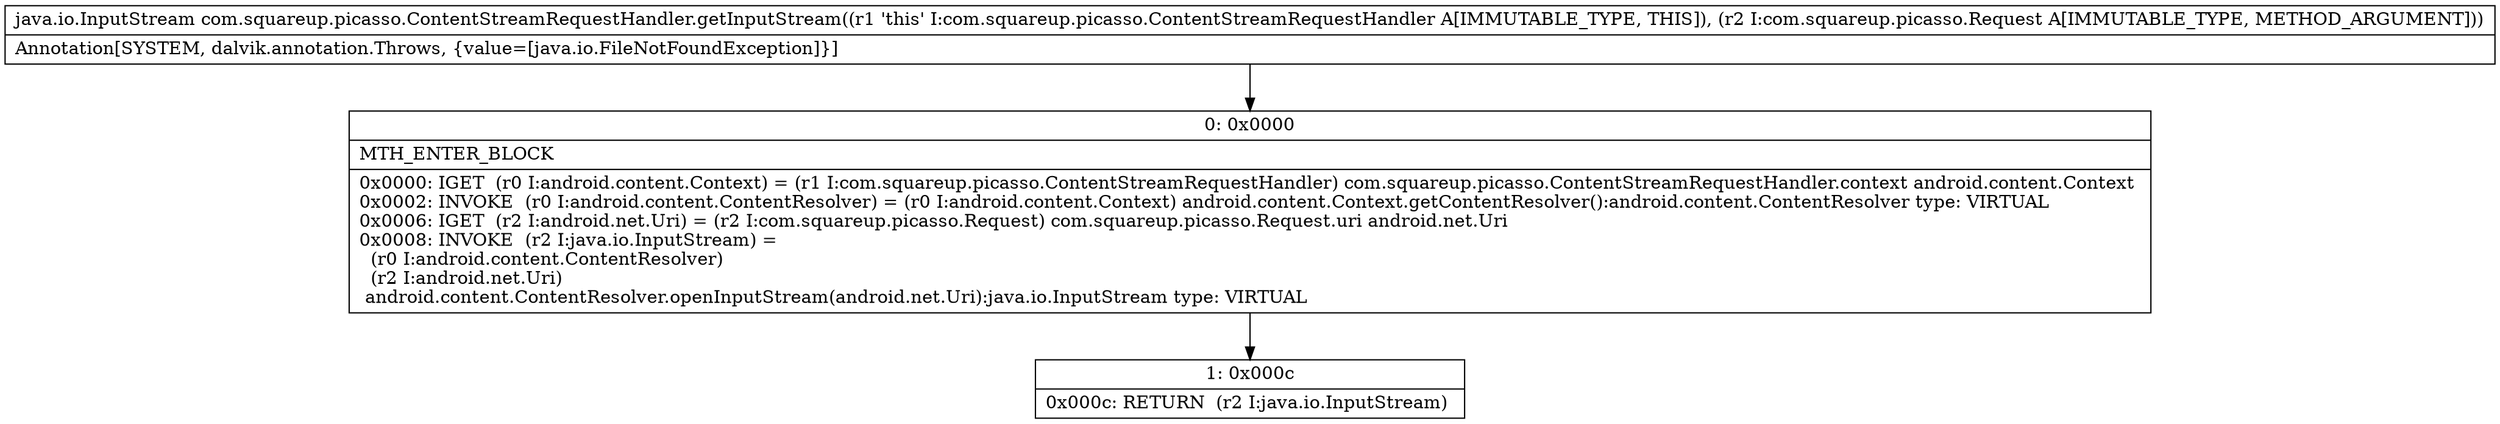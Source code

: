 digraph "CFG forcom.squareup.picasso.ContentStreamRequestHandler.getInputStream(Lcom\/squareup\/picasso\/Request;)Ljava\/io\/InputStream;" {
Node_0 [shape=record,label="{0\:\ 0x0000|MTH_ENTER_BLOCK\l|0x0000: IGET  (r0 I:android.content.Context) = (r1 I:com.squareup.picasso.ContentStreamRequestHandler) com.squareup.picasso.ContentStreamRequestHandler.context android.content.Context \l0x0002: INVOKE  (r0 I:android.content.ContentResolver) = (r0 I:android.content.Context) android.content.Context.getContentResolver():android.content.ContentResolver type: VIRTUAL \l0x0006: IGET  (r2 I:android.net.Uri) = (r2 I:com.squareup.picasso.Request) com.squareup.picasso.Request.uri android.net.Uri \l0x0008: INVOKE  (r2 I:java.io.InputStream) = \l  (r0 I:android.content.ContentResolver)\l  (r2 I:android.net.Uri)\l android.content.ContentResolver.openInputStream(android.net.Uri):java.io.InputStream type: VIRTUAL \l}"];
Node_1 [shape=record,label="{1\:\ 0x000c|0x000c: RETURN  (r2 I:java.io.InputStream) \l}"];
MethodNode[shape=record,label="{java.io.InputStream com.squareup.picasso.ContentStreamRequestHandler.getInputStream((r1 'this' I:com.squareup.picasso.ContentStreamRequestHandler A[IMMUTABLE_TYPE, THIS]), (r2 I:com.squareup.picasso.Request A[IMMUTABLE_TYPE, METHOD_ARGUMENT]))  | Annotation[SYSTEM, dalvik.annotation.Throws, \{value=[java.io.FileNotFoundException]\}]\l}"];
MethodNode -> Node_0;
Node_0 -> Node_1;
}

